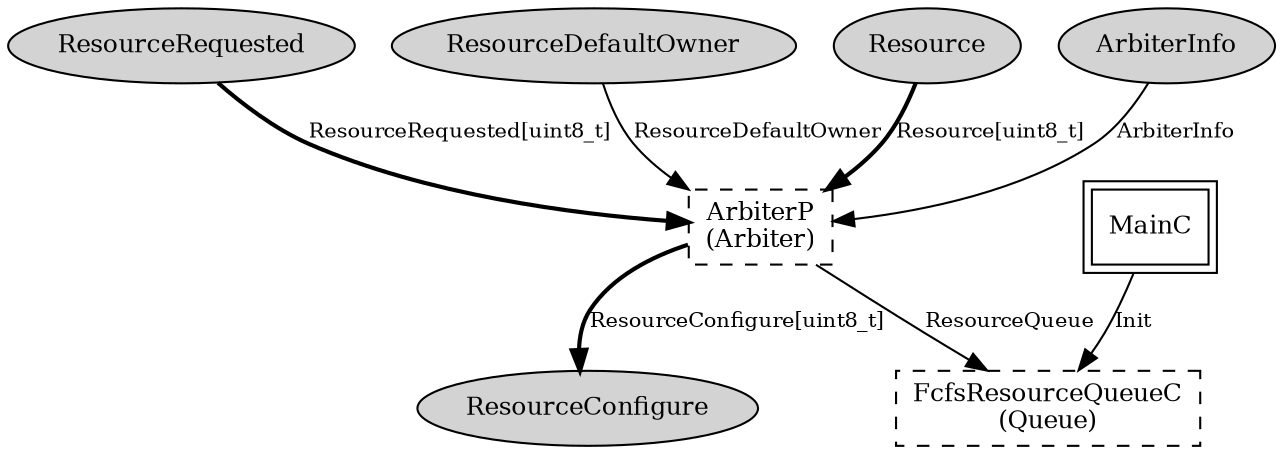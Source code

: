 digraph "tos.system.FcfsArbiterC" {
  n0x40e81100 [shape=ellipse, style=filled, label="ResourceRequested", fontsize=12];
  "FcfsArbiterC.Arbiter" [fontsize=12, shape=box, style=dashed, label="ArbiterP\n(Arbiter)", URL="../chtml/tos.system.ArbiterP.html"];
  n0x40e7d4c8 [shape=ellipse, style=filled, label="ResourceDefaultOwner", fontsize=12];
  "FcfsArbiterC.Arbiter" [fontsize=12, shape=box, style=dashed, label="ArbiterP\n(Arbiter)", URL="../chtml/tos.system.ArbiterP.html"];
  n0x40e83628 [shape=ellipse, style=filled, label="Resource", fontsize=12];
  "FcfsArbiterC.Arbiter" [fontsize=12, shape=box, style=dashed, label="ArbiterP\n(Arbiter)", URL="../chtml/tos.system.ArbiterP.html"];
  n0x40e7dbd0 [shape=ellipse, style=filled, label="ArbiterInfo", fontsize=12];
  "FcfsArbiterC.Arbiter" [fontsize=12, shape=box, style=dashed, label="ArbiterP\n(Arbiter)", URL="../chtml/tos.system.ArbiterP.html"];
  "MainC" [fontsize=12, shape=box,peripheries=2, URL="../chtml/tos.system.MainC.html"];
  "FcfsArbiterC.Queue" [fontsize=12, shape=box, style=dashed, label="FcfsResourceQueueC\n(Queue)", URL="../chtml/tos.system.FcfsResourceQueueC.html"];
  "FcfsArbiterC.Arbiter" [fontsize=12, shape=box, style=dashed, label="ArbiterP\n(Arbiter)", URL="../chtml/tos.system.ArbiterP.html"];
  n0x40e803f0 [shape=ellipse, style=filled, label="ResourceConfigure", fontsize=12];
  "FcfsArbiterC.Arbiter" [fontsize=12, shape=box, style=dashed, label="ArbiterP\n(Arbiter)", URL="../chtml/tos.system.ArbiterP.html"];
  "FcfsArbiterC.Queue" [fontsize=12, shape=box, style=dashed, label="FcfsResourceQueueC\n(Queue)", URL="../chtml/tos.system.FcfsResourceQueueC.html"];
  "n0x40e81100" -> "FcfsArbiterC.Arbiter" [label="ResourceRequested[uint8_t]", style=bold, URL="../ihtml/tos.interfaces.ResourceRequested.html", fontsize=10];
  "n0x40e7d4c8" -> "FcfsArbiterC.Arbiter" [label="ResourceDefaultOwner", URL="../ihtml/tos.interfaces.ResourceDefaultOwner.html", fontsize=10];
  "n0x40e83628" -> "FcfsArbiterC.Arbiter" [label="Resource[uint8_t]", style=bold, URL="../ihtml/tos.interfaces.Resource.html", fontsize=10];
  "n0x40e7dbd0" -> "FcfsArbiterC.Arbiter" [label="ArbiterInfo", URL="../ihtml/tos.interfaces.ArbiterInfo.html", fontsize=10];
  "MainC" -> "FcfsArbiterC.Queue" [label="Init", URL="../ihtml/tos.interfaces.Init.html", fontsize=10];
  "FcfsArbiterC.Arbiter" -> "n0x40e803f0" [label="ResourceConfigure[uint8_t]", style=bold, URL="../ihtml/tos.interfaces.ResourceConfigure.html", fontsize=10];
  "FcfsArbiterC.Arbiter" -> "FcfsArbiterC.Queue" [label="ResourceQueue", URL="../ihtml/tos.interfaces.ResourceQueue.html", fontsize=10];
}
